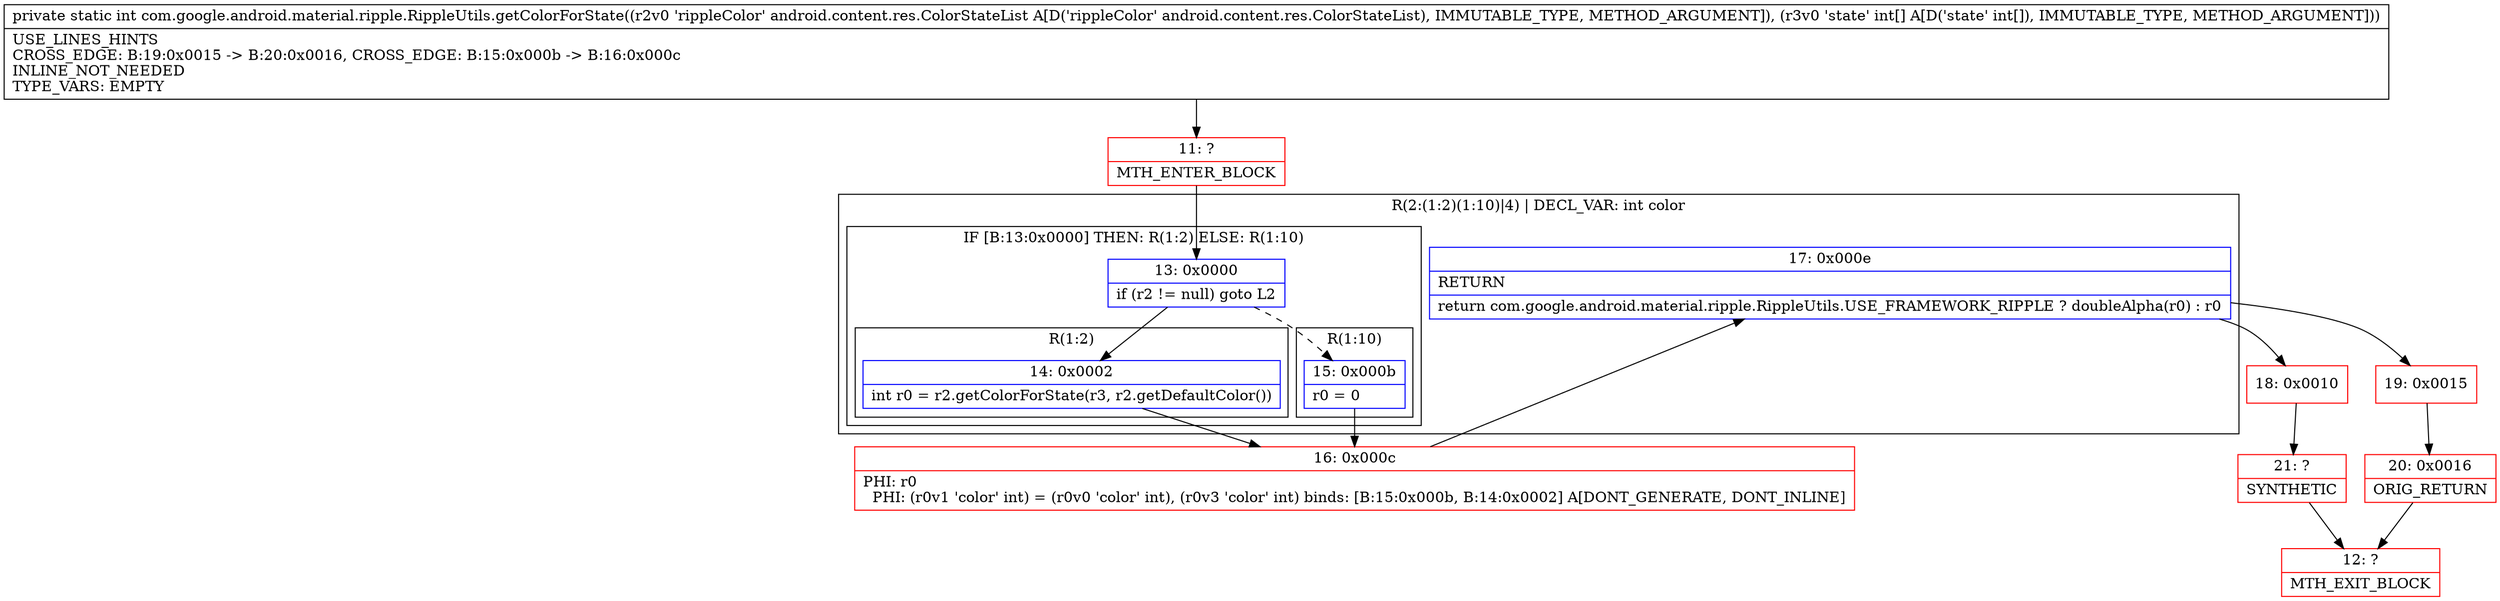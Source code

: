 digraph "CFG forcom.google.android.material.ripple.RippleUtils.getColorForState(Landroid\/content\/res\/ColorStateList;[I)I" {
subgraph cluster_Region_485096855 {
label = "R(2:(1:2)(1:10)|4) | DECL_VAR: int color\l";
node [shape=record,color=blue];
subgraph cluster_IfRegion_1436739965 {
label = "IF [B:13:0x0000] THEN: R(1:2) ELSE: R(1:10)";
node [shape=record,color=blue];
Node_13 [shape=record,label="{13\:\ 0x0000|if (r2 != null) goto L2\l}"];
subgraph cluster_Region_1067450187 {
label = "R(1:2)";
node [shape=record,color=blue];
Node_14 [shape=record,label="{14\:\ 0x0002|int r0 = r2.getColorForState(r3, r2.getDefaultColor())\l}"];
}
subgraph cluster_Region_359399304 {
label = "R(1:10)";
node [shape=record,color=blue];
Node_15 [shape=record,label="{15\:\ 0x000b|r0 = 0\l}"];
}
}
Node_17 [shape=record,label="{17\:\ 0x000e|RETURN\l|return com.google.android.material.ripple.RippleUtils.USE_FRAMEWORK_RIPPLE ? doubleAlpha(r0) : r0\l}"];
}
Node_11 [shape=record,color=red,label="{11\:\ ?|MTH_ENTER_BLOCK\l}"];
Node_16 [shape=record,color=red,label="{16\:\ 0x000c|PHI: r0 \l  PHI: (r0v1 'color' int) = (r0v0 'color' int), (r0v3 'color' int) binds: [B:15:0x000b, B:14:0x0002] A[DONT_GENERATE, DONT_INLINE]\l}"];
Node_18 [shape=record,color=red,label="{18\:\ 0x0010}"];
Node_21 [shape=record,color=red,label="{21\:\ ?|SYNTHETIC\l}"];
Node_12 [shape=record,color=red,label="{12\:\ ?|MTH_EXIT_BLOCK\l}"];
Node_19 [shape=record,color=red,label="{19\:\ 0x0015}"];
Node_20 [shape=record,color=red,label="{20\:\ 0x0016|ORIG_RETURN\l}"];
MethodNode[shape=record,label="{private static int com.google.android.material.ripple.RippleUtils.getColorForState((r2v0 'rippleColor' android.content.res.ColorStateList A[D('rippleColor' android.content.res.ColorStateList), IMMUTABLE_TYPE, METHOD_ARGUMENT]), (r3v0 'state' int[] A[D('state' int[]), IMMUTABLE_TYPE, METHOD_ARGUMENT]))  | USE_LINES_HINTS\lCROSS_EDGE: B:19:0x0015 \-\> B:20:0x0016, CROSS_EDGE: B:15:0x000b \-\> B:16:0x000c\lINLINE_NOT_NEEDED\lTYPE_VARS: EMPTY\l}"];
MethodNode -> Node_11;Node_13 -> Node_14;
Node_13 -> Node_15[style=dashed];
Node_14 -> Node_16;
Node_15 -> Node_16;
Node_17 -> Node_18;
Node_17 -> Node_19;
Node_11 -> Node_13;
Node_16 -> Node_17;
Node_18 -> Node_21;
Node_21 -> Node_12;
Node_19 -> Node_20;
Node_20 -> Node_12;
}

